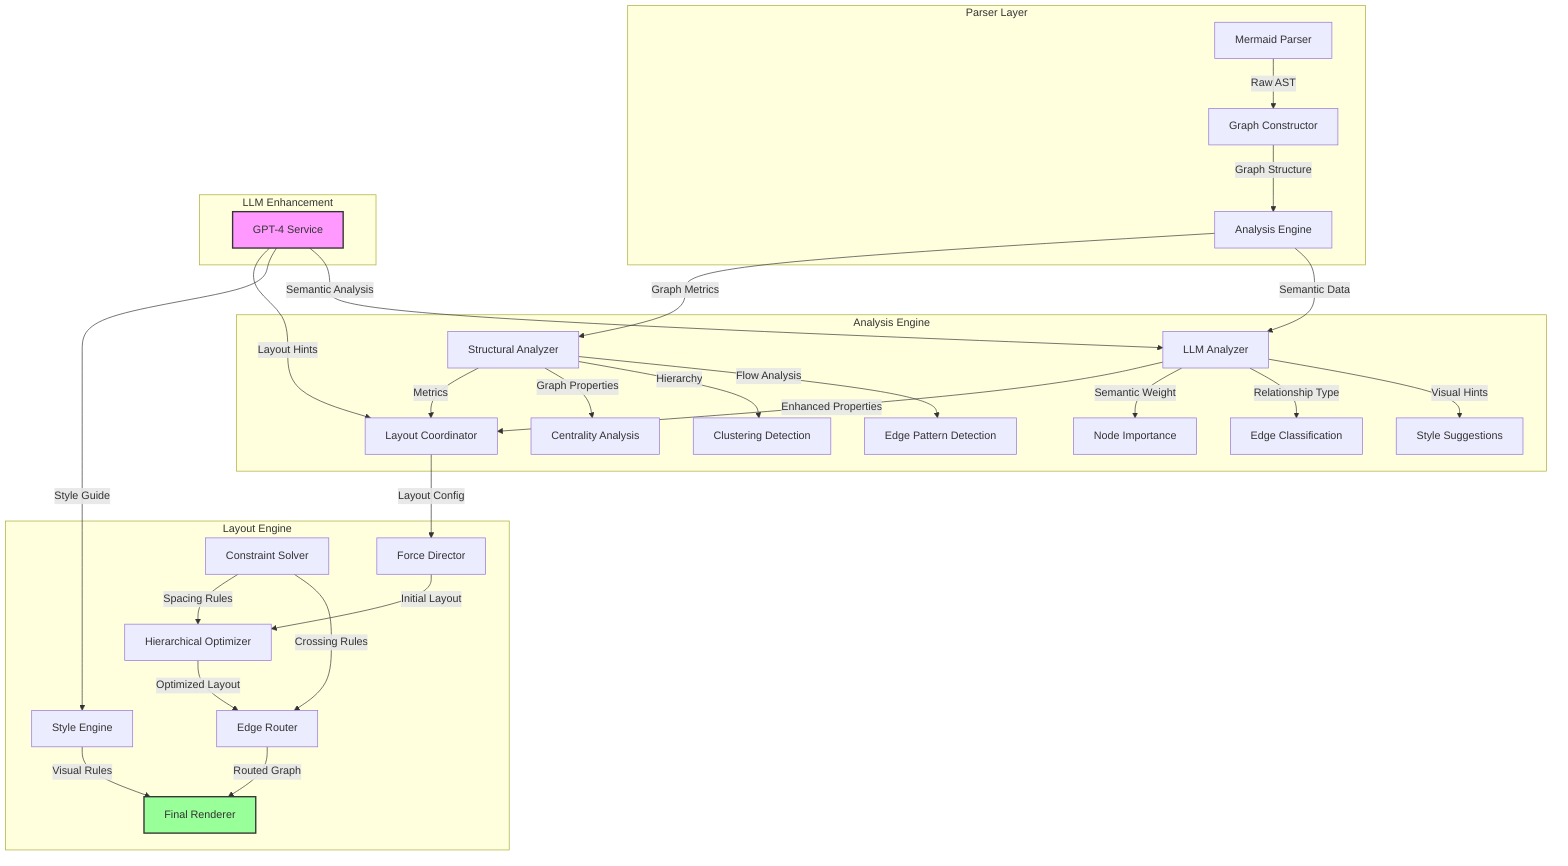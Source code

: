 graph TD
    subgraph "Parser Layer"
        A[Mermaid Parser] -->|Raw AST| B[Graph Constructor]
        B -->|Graph Structure| C[Analysis Engine]
    end

    subgraph "Analysis Engine"
        C -->|Graph Metrics| D[Structural Analyzer]
        C -->|Semantic Data| E[LLM Analyzer]
        
        D -->|Metrics| F[Layout Coordinator]
        E -->|Enhanced Properties| F
        
        D -->|Graph Properties| D1[Centrality Analysis]
        D -->|Hierarchy| D2[Clustering Detection]
        D -->|Flow Analysis| D3[Edge Pattern Detection]
        
        E -->|Semantic Weight| E1[Node Importance]
        E -->|Relationship Type| E2[Edge Classification]
        E -->|Visual Hints| E3[Style Suggestions]
    end

    subgraph "Layout Engine"
        F -->|Layout Config| G[Force Director]
        G -->|Initial Layout| H[Hierarchical Optimizer]
        H -->|Optimized Layout| I[Edge Router]
        
        J[Constraint Solver] -->|Spacing Rules| H
        J -->|Crossing Rules| I
        
        K[Style Engine] -->|Visual Rules| L[Final Renderer]
        I -->|Routed Graph| L
    end
    
    subgraph "LLM Enhancement"
        M[GPT-4 Service] -->|Layout Hints| F
        M -->|Style Guide| K
        M -->|Semantic Analysis| E
    end

    style M fill:#f9f,stroke:#333,stroke-width:2px
    style L fill:#9f9,stroke:#333,stroke-width:2px